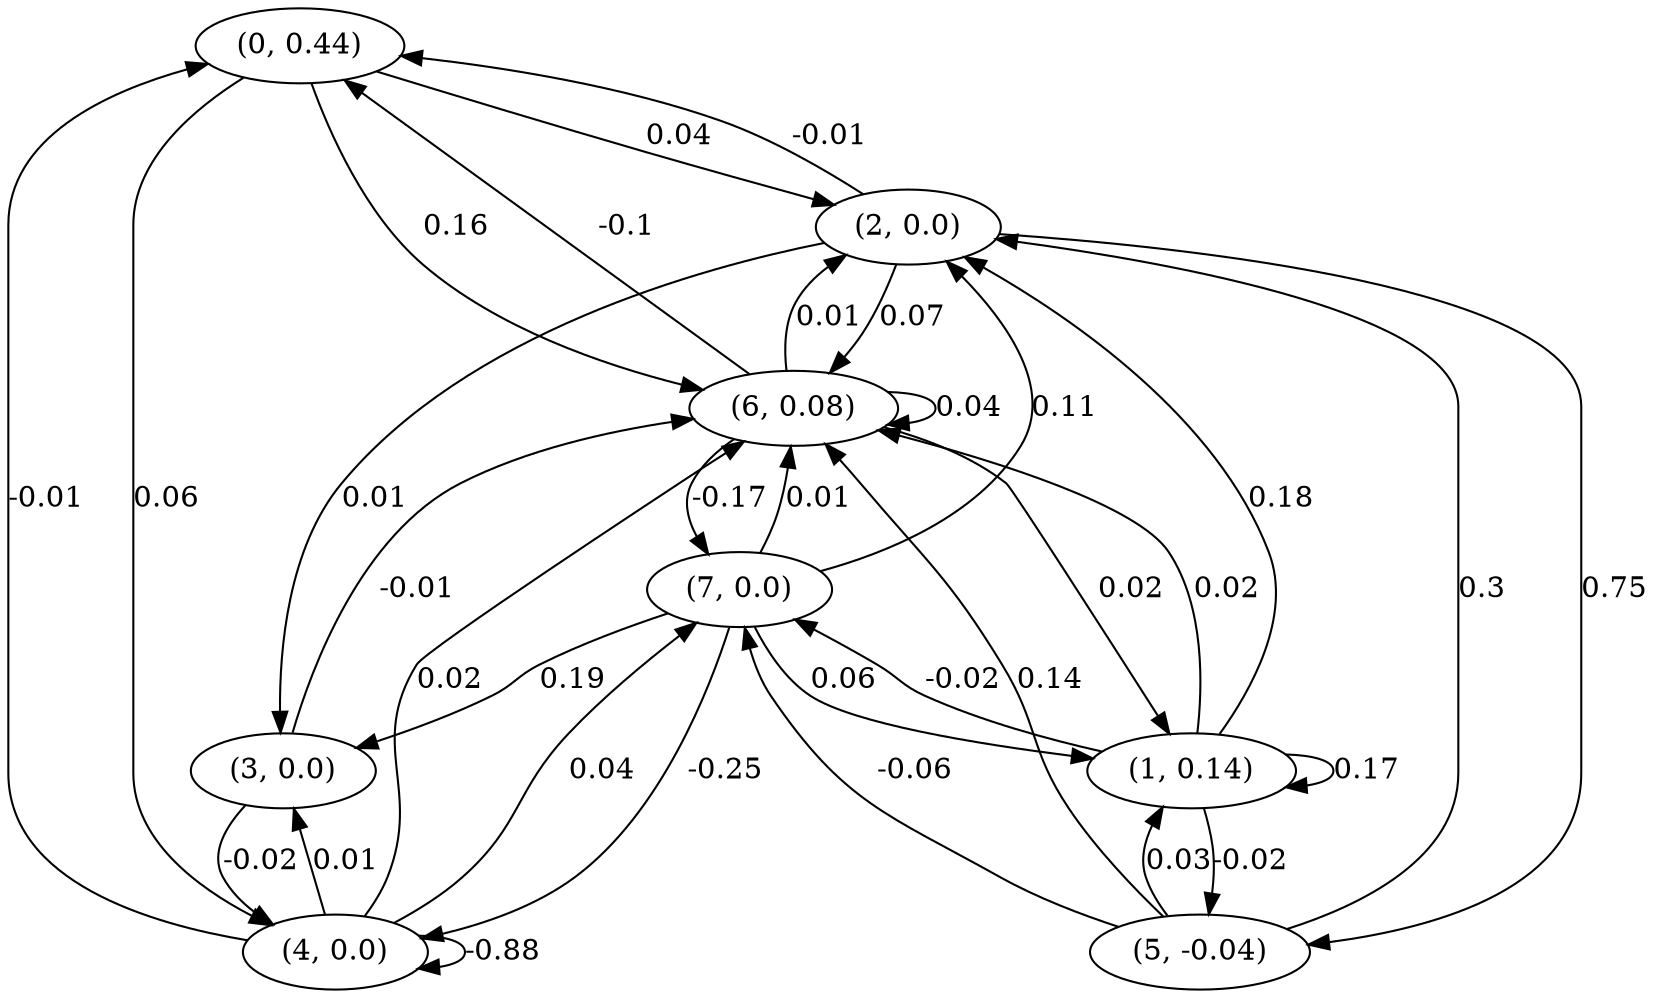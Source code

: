 digraph {
    0 [ label = "(0, 0.44)" ]
    1 [ label = "(1, 0.14)" ]
    2 [ label = "(2, 0.0)" ]
    3 [ label = "(3, 0.0)" ]
    4 [ label = "(4, 0.0)" ]
    5 [ label = "(5, -0.04)" ]
    6 [ label = "(6, 0.08)" ]
    7 [ label = "(7, 0.0)" ]
    1 -> 1 [ label = "0.17" ]
    4 -> 4 [ label = "-0.88" ]
    6 -> 6 [ label = "0.04" ]
    2 -> 0 [ label = "-0.01" ]
    4 -> 0 [ label = "-0.01" ]
    6 -> 0 [ label = "-0.1" ]
    5 -> 1 [ label = "0.03" ]
    6 -> 1 [ label = "0.02" ]
    7 -> 1 [ label = "0.06" ]
    0 -> 2 [ label = "0.04" ]
    1 -> 2 [ label = "0.18" ]
    5 -> 2 [ label = "0.3" ]
    6 -> 2 [ label = "0.01" ]
    7 -> 2 [ label = "0.11" ]
    2 -> 3 [ label = "0.01" ]
    4 -> 3 [ label = "0.01" ]
    7 -> 3 [ label = "0.19" ]
    0 -> 4 [ label = "0.06" ]
    3 -> 4 [ label = "-0.02" ]
    7 -> 4 [ label = "-0.25" ]
    1 -> 5 [ label = "-0.02" ]
    2 -> 5 [ label = "0.75" ]
    0 -> 6 [ label = "0.16" ]
    1 -> 6 [ label = "0.02" ]
    2 -> 6 [ label = "0.07" ]
    3 -> 6 [ label = "-0.01" ]
    4 -> 6 [ label = "0.02" ]
    5 -> 6 [ label = "0.14" ]
    7 -> 6 [ label = "0.01" ]
    1 -> 7 [ label = "-0.02" ]
    4 -> 7 [ label = "0.04" ]
    5 -> 7 [ label = "-0.06" ]
    6 -> 7 [ label = "-0.17" ]
}

